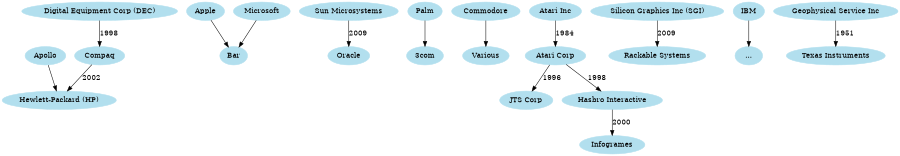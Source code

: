 digraph techcompanies {
    size="6,6";
    node [color=lightblue2, style=filled];
    "Apollo" -> "Hewlett-Packard (HP)"; /* Founded 1980, Acquired 1989 */
    "Digital Equipment Corp (DEC)" -> "Compaq" [label="1998"];
    "Compaq" -> "Hewlett-Packard (HP)" [label="2002"];
    "Apple" -> "Bar";
    "Microsoft" -> "Bar";
    "Sun Microsystems" -> "Oracle" [label="2009"];
    "Palm" -> "3com";
    "Commodore" -> "Various";
    "Atari Inc" -> "Atari Corp" [label="1984"];
    "Atari Corp" -> "JTS Corp" [label="1996"];
    "Atari Corp" -> "Hasbro Interactive" [label="1998"];
    "Hasbro Interactive" -> "Infogrames" [label="2000"];
    "Silicon Graphics Inc (SGI)" -> "Rackable Systems" [label="2009"];
    "IBM" -> "...";
    "Geophysical Service Inc" -> "Texas Instruments" [label="1951"]


}
